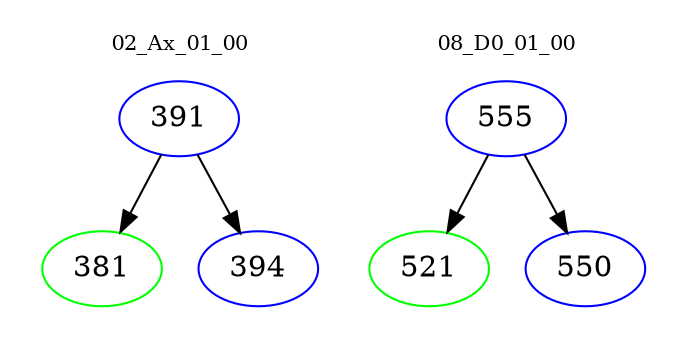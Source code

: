 digraph{
subgraph cluster_0 {
color = white
label = "02_Ax_01_00";
fontsize=10;
T0_391 [label="391", color="blue"]
T0_391 -> T0_381 [color="black"]
T0_381 [label="381", color="green"]
T0_391 -> T0_394 [color="black"]
T0_394 [label="394", color="blue"]
}
subgraph cluster_1 {
color = white
label = "08_D0_01_00";
fontsize=10;
T1_555 [label="555", color="blue"]
T1_555 -> T1_521 [color="black"]
T1_521 [label="521", color="green"]
T1_555 -> T1_550 [color="black"]
T1_550 [label="550", color="blue"]
}
}
